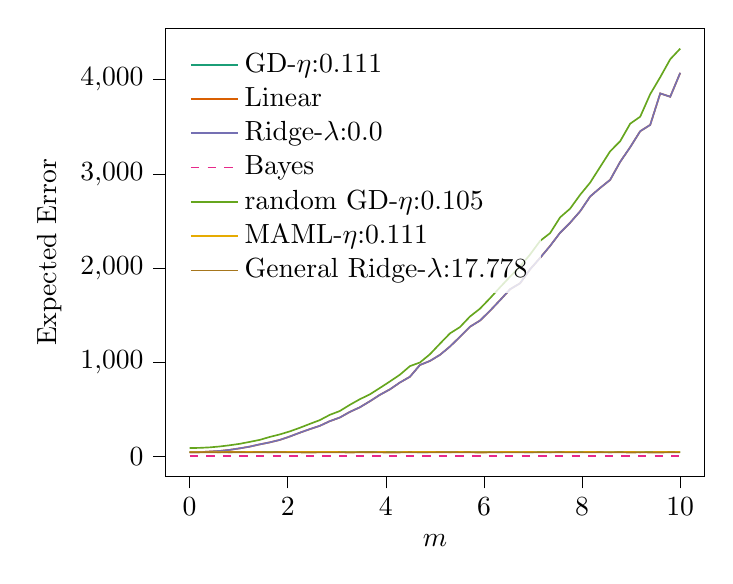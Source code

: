 % This file was created with tikzplotlib v0.10.1.
\begin{tikzpicture}

\definecolor{chocolate217952}{RGB}{217,95,2}
\definecolor{darkcyan27158119}{RGB}{27,158,119}
\definecolor{darkgoldenrod16611829}{RGB}{166,118,29}
\definecolor{darkgray176}{RGB}{176,176,176}
\definecolor{deeppink23141138}{RGB}{231,41,138}
\definecolor{lightslategray117112179}{RGB}{117,112,179}
\definecolor{olivedrab10216630}{RGB}{102,166,30}
\definecolor{orange2301712}{RGB}{230,171,2}

\begin{axis}[
legend cell align={left},
legend style={
  fill opacity=0.8,
  draw opacity=1,
  text opacity=1,
  at={(0.03,0.97)},
  anchor=north west,
  draw=none
},
tick align=outside,
tick pos=left,
x grid style={darkgray176},
xlabel={\(\displaystyle m\)},
xmin=-0.5, xmax=10.5,
xtick style={color=black},
y grid style={darkgray176},
ylabel={Expected Error},
ymin=-215.452, ymax=4546.492,
ytick style={color=black}
]
\addplot [semithick, darkcyan27158119]
table {%
0 44.868
0.204 44.367
0.408 44.721
0.612 44.957
0.816 43.161
1.02 44.083
1.224 46.322
1.429 44.649
1.633 45.458
1.837 44.361
2.041 44.861
2.245 44.508
2.449 46.023
2.653 44.014
2.857 43.603
3.061 45.484
3.265 43.741
3.469 44.652
3.673 45.757
3.878 43.993
4.082 44.789
4.286 44.051
4.49 45.073
4.694 42.802
4.898 43.528
5.102 44.732
5.306 43.847
5.51 44.103
5.714 44.237
5.918 43.759
6.122 44.471
6.327 42.882
6.531 44.58
6.735 44.114
6.939 42.393
7.143 45.22
7.347 43.177
7.551 44.78
7.755 44.879
7.959 44.405
8.163 44.798
8.367 44.535
8.571 43.099
8.776 44.919
8.98 44.955
9.184 43.228
9.388 45.816
9.592 45.951
9.796 44.532
10 44.502
};
\addlegendentry{GD-$\eta$:0.111}
\addplot [semithick, chocolate217952]
table {%
0 41.555
0.204 43.431
0.408 49.938
0.612 56.342
0.816 67.928
1.02 83.997
1.224 102.235
1.429 126.325
1.633 147.673
1.837 173.388
2.041 209.635
2.245 250.093
2.449 287.687
2.653 323.243
2.857 372.772
3.061 411.255
3.265 471.055
3.469 519.907
3.673 583.817
3.878 652.388
4.082 710.396
4.286 783.342
4.49 844.271
4.694 969.089
4.898 1012.311
5.102 1076.851
5.306 1165.259
5.51 1268.853
5.714 1375.543
5.918 1441.102
6.122 1545.089
6.327 1657.758
6.531 1773.653
6.735 1837.257
6.939 1985.393
7.143 2106.608
7.347 2233.781
7.551 2374.122
7.755 2480.272
7.959 2601.711
8.163 2758.714
8.367 2850.195
8.571 2935.396
8.776 3127.341
8.98 3282.991
9.184 3452.559
9.388 3519.653
9.592 3853.809
9.796 3818.369
10 4072.856
};
\addlegendentry{Linear}
\addplot [semithick, lightslategray117112179]
table {%
0 41.555
0.204 43.431
0.408 49.938
0.612 56.342
0.816 67.928
1.02 83.997
1.224 102.235
1.429 126.325
1.633 147.673
1.837 173.388
2.041 209.635
2.245 250.093
2.449 287.687
2.653 323.243
2.857 372.772
3.061 411.255
3.265 471.055
3.469 519.907
3.673 583.817
3.878 652.388
4.082 710.396
4.286 783.342
4.49 844.271
4.694 969.089
4.898 1012.311
5.102 1076.851
5.306 1165.259
5.51 1268.853
5.714 1375.543
5.918 1441.102
6.122 1545.089
6.327 1657.758
6.531 1773.653
6.735 1837.257
6.939 1985.393
7.143 2106.608
7.347 2233.781
7.551 2374.122
7.755 2480.272
7.959 2601.711
8.163 2758.714
8.367 2850.195
8.571 2935.396
8.776 3127.341
8.98 3282.991
9.184 3452.559
9.388 3519.653
9.592 3853.809
9.796 3818.369
10 4072.856
};
\addlegendentry{Ridge-$\lambda$:0.0}
\addplot [semithick, deeppink23141138, dashed]
table {%
0 1.0
0.204 1.0
0.408 1.0
0.612 1.0
0.816 1.0
1.02 1.0
1.224 1.0
1.429 1.0
1.633 1.0
1.837 1.0
2.041 1.0
2.245 1.0
2.449 1.0
2.653 1.0
2.857 1.0
3.061 1.0
3.265 1.0
3.469 1.0
3.673 1.0
3.878 1.0
4.082 1.0
4.286 1.0
4.49 1.0
4.694 1.0
4.898 1.0
5.102 1.0
5.306 1.0
5.51 1.0
5.714 1.0
5.918 1.0
6.122 1.0
6.327 1.0
6.531 1.0
6.735 1.0
6.939 1.0
7.143 1.0
7.347 1.0
7.551 1.0
7.755 1.0
7.959 1.0
8.163 1.0
8.367 1.0
8.571 1.0
8.776 1.0
8.98 1.0
9.184 1.0
9.388 1.0
9.592 1.0
9.796 1.0
10 1.0
};
\addlegendentry{Bayes}
\addplot [semithick, olivedrab10216630]
table {%
0 87.206
0.204 89.116
0.408 94.417
0.612 103.833
0.816 116.689
1.02 132.072
1.224 152.626
1.429 173.89
1.633 205.302
1.837 231.942
2.041 264.068
2.245 302.164
2.449 343.662
2.653 383.816
2.857 439.926
3.061 480.578
3.265 546.181
3.469 605.734
3.673 657.278
3.878 725.422
4.082 794.242
4.286 866.274
4.49 957.24
4.694 995.982
4.898 1083.569
5.102 1195.592
5.306 1304.945
5.51 1372.123
5.714 1484.298
5.918 1567.646
6.122 1678.02
6.327 1794.825
6.531 1907.342
6.735 2015.557
6.939 2142.449
7.143 2287.192
7.347 2369.859
7.551 2537.546
7.755 2629.839
7.959 2776.853
8.163 2906.171
8.367 3072.595
8.571 3239.136
8.776 3346.292
8.98 3532.65
9.184 3606.774
9.388 3846.157
9.592 4026.3
9.796 4216.943
10 4330.04
};
\addlegendentry{random GD-$\eta$:0.105}
\addplot [semithick, orange2301712]
table {%
0 44.244
0.204 43.569
0.408 44.098
0.612 43.173
0.816 45.3
1.02 43.885
1.224 46.308
1.429 44.875
1.633 42.793
1.837 44.629
2.041 45.191
2.245 45.3
2.449 45.138
2.653 45.244
2.857 45.182
3.061 44.406
3.265 44.078
3.469 44.126
3.673 42.596
3.878 44.944
4.082 43.974
4.286 43.738
4.49 45.902
4.694 46.255
4.898 45.429
5.102 45.323
5.306 43.035
5.51 45.458
5.714 44.382
5.918 42.99
6.122 44.045
6.327 44.362
6.531 45.25
6.735 44.183
6.939 44.796
7.143 43.612
7.347 43.634
7.551 44.183
7.755 45.151
7.959 44.173
8.163 44.748
8.367 44.342
8.571 44.2
8.776 43.953
8.98 45.122
9.184 43.697
9.388 43.639
9.592 46.124
9.796 44.847
10 45.35
};
\addlegendentry{MAML-$\eta$:0.111}
\addplot [semithick, darkgoldenrod16611829]
table {%
0 41.721
0.204 41.603
0.408 41.965
0.612 41.248
0.816 42.335
1.02 42.407
1.224 41.177
1.429 42.939
1.633 41.072
1.837 42.909
2.041 41.127
2.245 40.842
2.449 40.247
2.653 41.023
2.857 41.25
3.061 41.804
3.265 39.793
3.469 41.834
3.673 42.338
3.878 40.95
4.082 40.329
4.286 40.72
4.49 41.942
4.694 40.847
4.898 41.641
5.102 41.766
5.306 42.565
5.51 41.565
5.714 41.986
5.918 39.297
6.122 41.371
6.327 41.443
6.531 41.308
6.735 41.046
6.939 41.459
7.143 41.326
7.347 41.303
7.551 42.149
7.755 41.115
7.959 40.816
8.163 41.235
8.367 41.985
8.571 41.193
8.776 42.411
8.98 39.655
9.184 41.502
9.388 40.468
9.592 39.711
9.796 42.392
10 40.967
};
\addlegendentry{General Ridge-$\lambda$:17.778}
\end{axis}

\end{tikzpicture}
